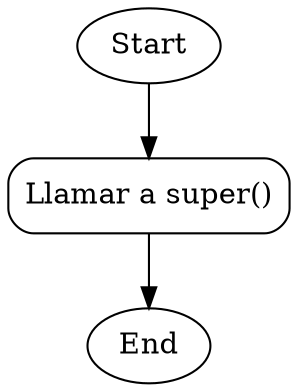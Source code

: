 digraph G_World_Constructor {
 
    rankdir=TB;
    node [shape=box, style=rounded];

    Start [shape=ellipse];
    End [shape=ellipse];

    A [label="Llamar a super()"];

    Start -> A -> End;
}